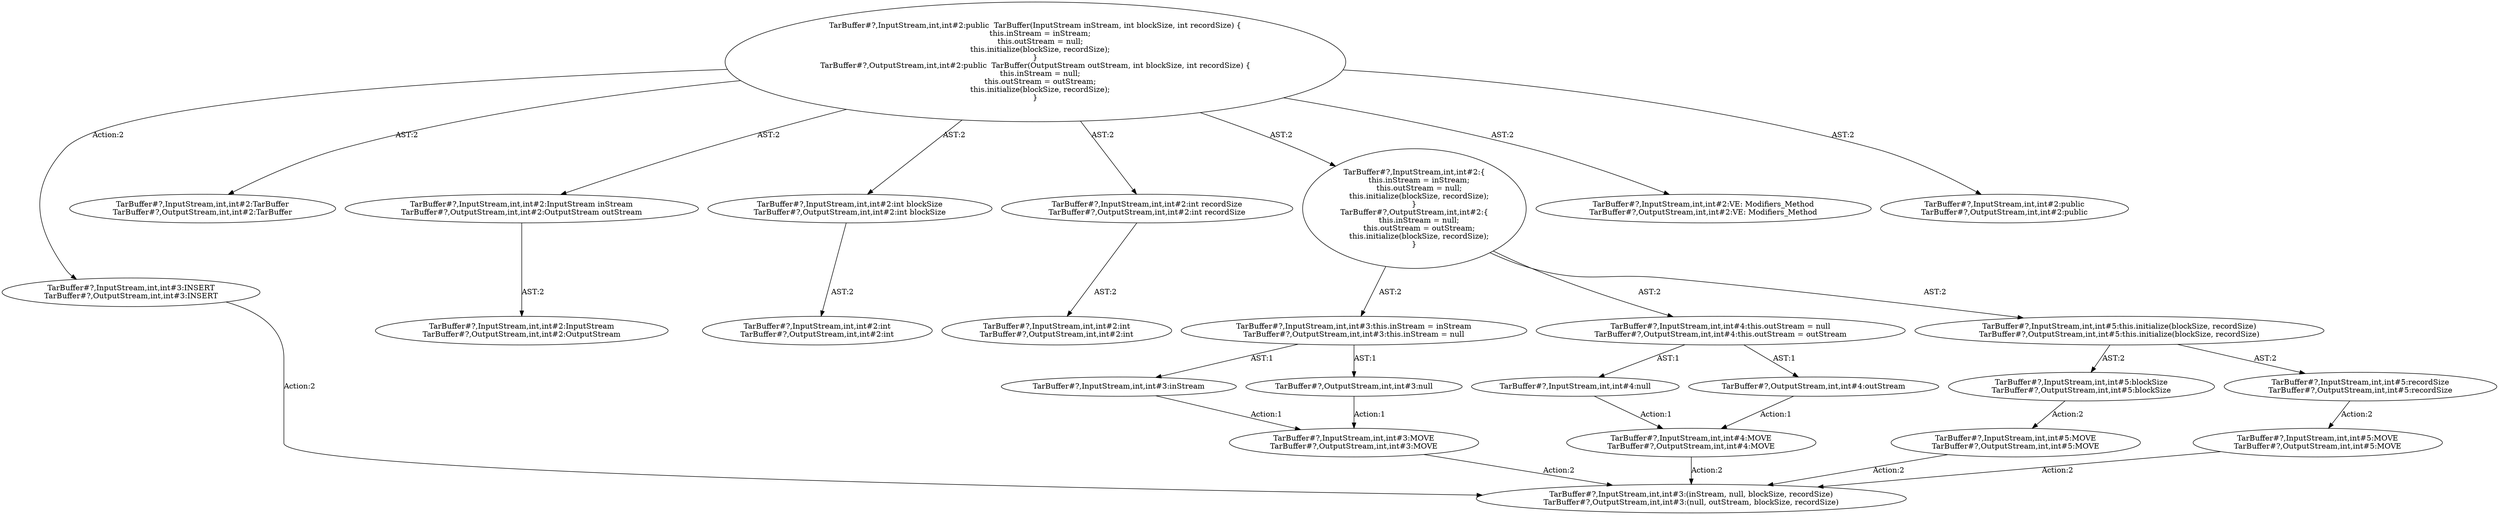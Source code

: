 digraph "Pattern" {
0 [label="TarBuffer#?,InputStream,int,int#3:INSERT
TarBuffer#?,OutputStream,int,int#3:INSERT" shape=ellipse]
1 [label="TarBuffer#?,InputStream,int,int#2:public  TarBuffer(InputStream inStream, int blockSize, int recordSize) \{
    this.inStream = inStream;
    this.outStream = null;
    this.initialize(blockSize, recordSize);
\}
TarBuffer#?,OutputStream,int,int#2:public  TarBuffer(OutputStream outStream, int blockSize, int recordSize) \{
    this.inStream = null;
    this.outStream = outStream;
    this.initialize(blockSize, recordSize);
\}" shape=ellipse]
2 [label="TarBuffer#?,InputStream,int,int#2:TarBuffer
TarBuffer#?,OutputStream,int,int#2:TarBuffer" shape=ellipse]
3 [label="TarBuffer#?,InputStream,int,int#2:InputStream inStream
TarBuffer#?,OutputStream,int,int#2:OutputStream outStream" shape=ellipse]
4 [label="TarBuffer#?,InputStream,int,int#2:InputStream
TarBuffer#?,OutputStream,int,int#2:OutputStream" shape=ellipse]
5 [label="TarBuffer#?,InputStream,int,int#2:int blockSize
TarBuffer#?,OutputStream,int,int#2:int blockSize" shape=ellipse]
6 [label="TarBuffer#?,InputStream,int,int#2:int
TarBuffer#?,OutputStream,int,int#2:int" shape=ellipse]
7 [label="TarBuffer#?,InputStream,int,int#2:int recordSize
TarBuffer#?,OutputStream,int,int#2:int recordSize" shape=ellipse]
8 [label="TarBuffer#?,InputStream,int,int#2:int
TarBuffer#?,OutputStream,int,int#2:int" shape=ellipse]
9 [label="TarBuffer#?,InputStream,int,int#2:\{
    this.inStream = inStream;
    this.outStream = null;
    this.initialize(blockSize, recordSize);
\}
TarBuffer#?,OutputStream,int,int#2:\{
    this.inStream = null;
    this.outStream = outStream;
    this.initialize(blockSize, recordSize);
\}" shape=ellipse]
10 [label="TarBuffer#?,InputStream,int,int#3:this.inStream = inStream
TarBuffer#?,OutputStream,int,int#3:this.inStream = null" shape=ellipse]
11 [label="TarBuffer#?,InputStream,int,int#4:this.outStream = null
TarBuffer#?,OutputStream,int,int#4:this.outStream = outStream" shape=ellipse]
12 [label="TarBuffer#?,InputStream,int,int#5:this.initialize(blockSize, recordSize)
TarBuffer#?,OutputStream,int,int#5:this.initialize(blockSize, recordSize)" shape=ellipse]
13 [label="TarBuffer#?,InputStream,int,int#2:VE: Modifiers_Method
TarBuffer#?,OutputStream,int,int#2:VE: Modifiers_Method" shape=ellipse]
14 [label="TarBuffer#?,InputStream,int,int#2:public
TarBuffer#?,OutputStream,int,int#2:public" shape=ellipse]
15 [label="TarBuffer#?,InputStream,int,int#3:(inStream, null, blockSize, recordSize)
TarBuffer#?,OutputStream,int,int#3:(null, outStream, blockSize, recordSize)" shape=ellipse]
16 [label="TarBuffer#?,InputStream,int,int#3:MOVE
TarBuffer#?,OutputStream,int,int#3:MOVE" shape=ellipse]
17 [label="TarBuffer#?,InputStream,int,int#3:inStream" shape=ellipse]
18 [label="TarBuffer#?,InputStream,int,int#4:MOVE
TarBuffer#?,OutputStream,int,int#4:MOVE" shape=ellipse]
19 [label="TarBuffer#?,InputStream,int,int#4:null" shape=ellipse]
20 [label="TarBuffer#?,InputStream,int,int#5:MOVE
TarBuffer#?,OutputStream,int,int#5:MOVE" shape=ellipse]
21 [label="TarBuffer#?,InputStream,int,int#5:blockSize
TarBuffer#?,OutputStream,int,int#5:blockSize" shape=ellipse]
22 [label="TarBuffer#?,InputStream,int,int#5:MOVE
TarBuffer#?,OutputStream,int,int#5:MOVE" shape=ellipse]
23 [label="TarBuffer#?,InputStream,int,int#5:recordSize
TarBuffer#?,OutputStream,int,int#5:recordSize" shape=ellipse]
24 [label="TarBuffer#?,OutputStream,int,int#3:null" shape=ellipse]
25 [label="TarBuffer#?,OutputStream,int,int#4:outStream" shape=ellipse]
0 -> 15 [label="Action:2"];
1 -> 0 [label="Action:2"];
1 -> 2 [label="AST:2"];
1 -> 3 [label="AST:2"];
1 -> 5 [label="AST:2"];
1 -> 7 [label="AST:2"];
1 -> 9 [label="AST:2"];
1 -> 13 [label="AST:2"];
1 -> 14 [label="AST:2"];
3 -> 4 [label="AST:2"];
5 -> 6 [label="AST:2"];
7 -> 8 [label="AST:2"];
9 -> 10 [label="AST:2"];
9 -> 11 [label="AST:2"];
9 -> 12 [label="AST:2"];
10 -> 17 [label="AST:1"];
10 -> 24 [label="AST:1"];
11 -> 19 [label="AST:1"];
11 -> 25 [label="AST:1"];
12 -> 21 [label="AST:2"];
12 -> 23 [label="AST:2"];
16 -> 15 [label="Action:2"];
17 -> 16 [label="Action:1"];
18 -> 15 [label="Action:2"];
19 -> 18 [label="Action:1"];
20 -> 15 [label="Action:2"];
21 -> 20 [label="Action:2"];
22 -> 15 [label="Action:2"];
23 -> 22 [label="Action:2"];
24 -> 16 [label="Action:1"];
25 -> 18 [label="Action:1"];
}